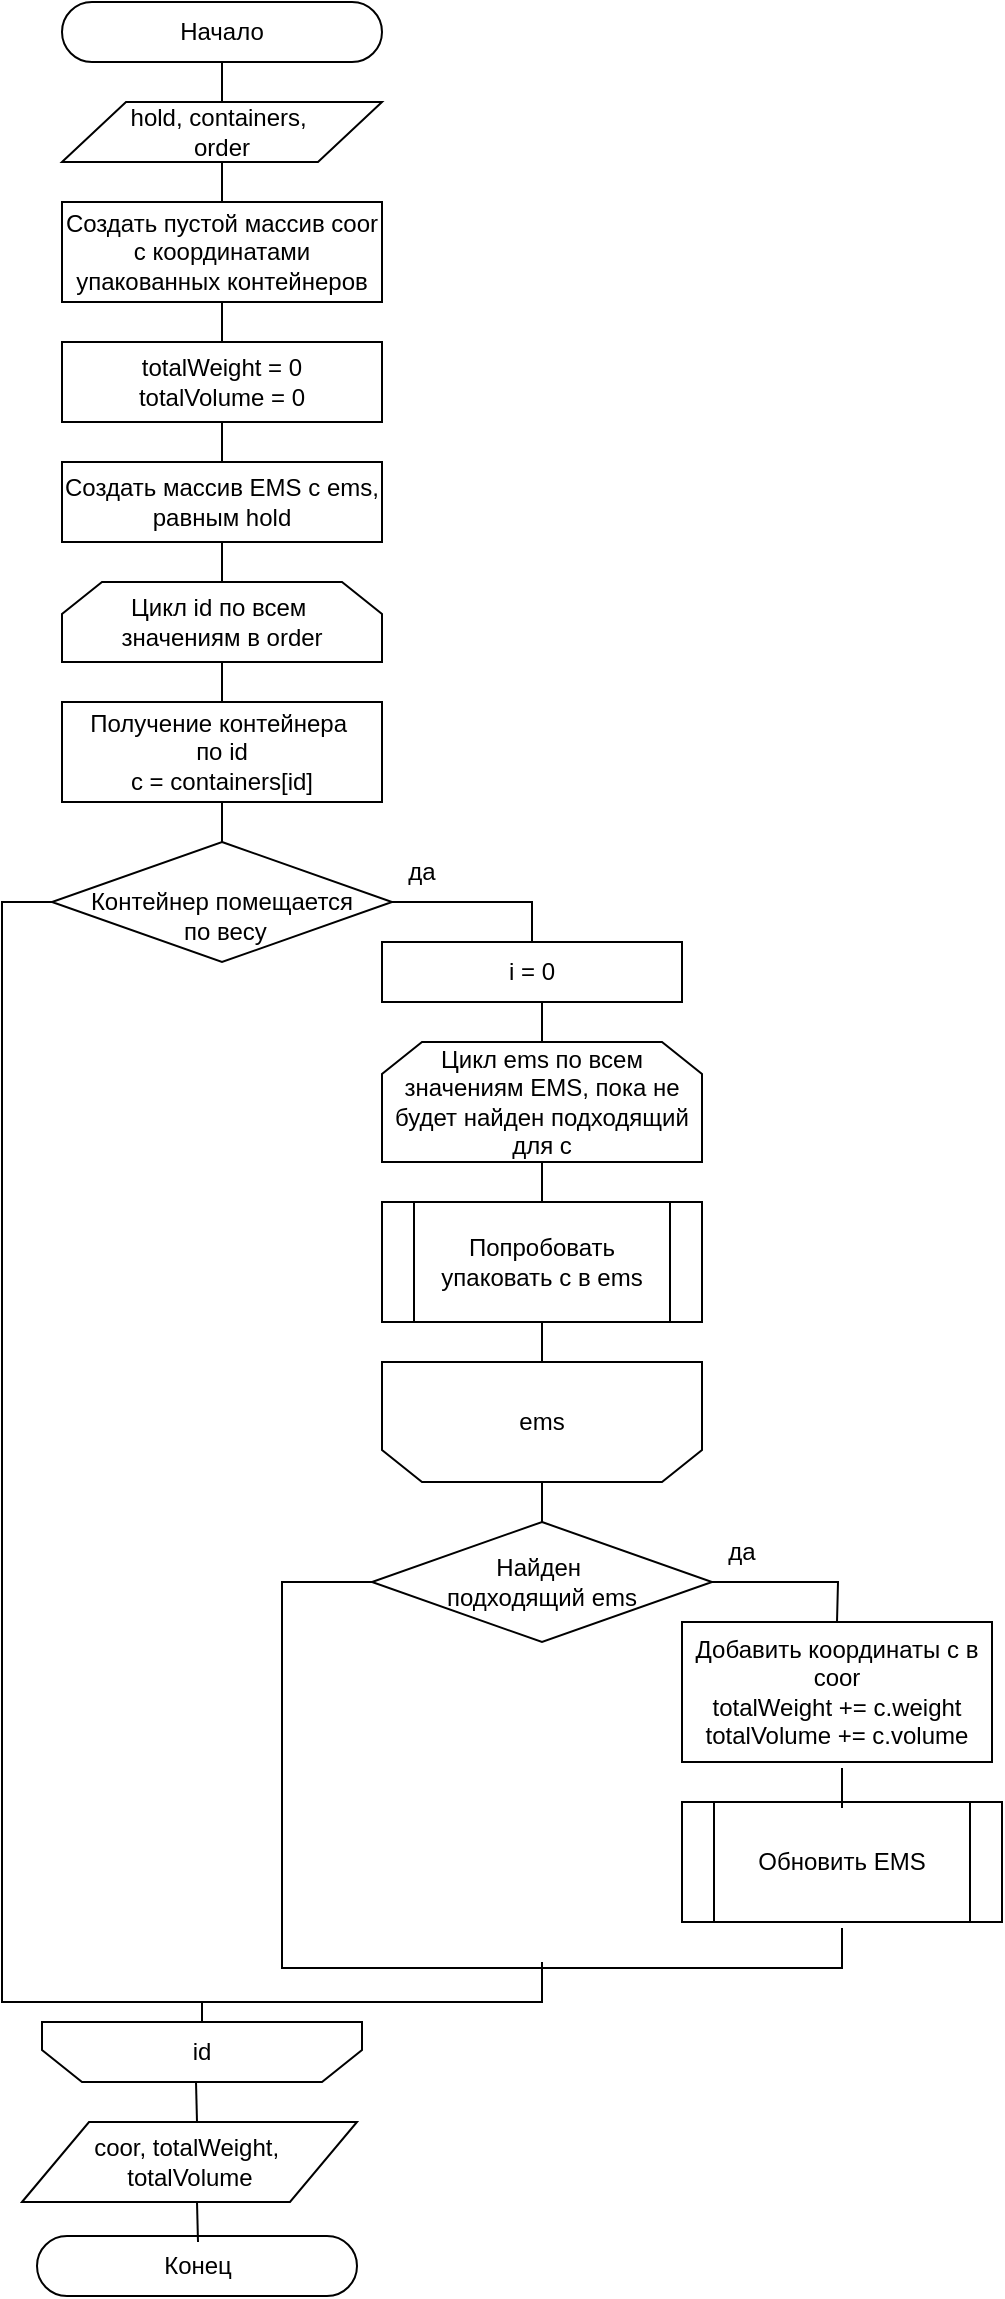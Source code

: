<mxfile version="27.0.9">
  <diagram name="Страница — 1" id="oIGkv35JSirXxDSVPZw_">
    <mxGraphModel dx="969" dy="-1757" grid="1" gridSize="10" guides="1" tooltips="1" connect="1" arrows="1" fold="1" page="1" pageScale="1" pageWidth="827" pageHeight="1169" math="0" shadow="0">
      <root>
        <mxCell id="0" />
        <mxCell id="1" parent="0" />
        <mxCell id="ZmkryA6pYVP38JDTjNkh-165" value="Начало" style="html=1;dashed=0;whiteSpace=wrap;shape=mxgraph.dfd.start" vertex="1" parent="1">
          <mxGeometry x="340" y="2390" width="160" height="30" as="geometry" />
        </mxCell>
        <mxCell id="ZmkryA6pYVP38JDTjNkh-166" value="hold, containers,&amp;nbsp;&lt;div&gt;order&lt;/div&gt;" style="shape=parallelogram;perimeter=parallelogramPerimeter;whiteSpace=wrap;html=1;dashed=0;" vertex="1" parent="1">
          <mxGeometry x="340" y="2440" width="160" height="30" as="geometry" />
        </mxCell>
        <mxCell id="ZmkryA6pYVP38JDTjNkh-167" value="" style="endArrow=none;html=1;rounded=0;entryX=0.5;entryY=0.5;entryDx=0;entryDy=15;entryPerimeter=0;exitX=0.5;exitY=0;exitDx=0;exitDy=0;" edge="1" parent="1" source="ZmkryA6pYVP38JDTjNkh-166" target="ZmkryA6pYVP38JDTjNkh-165">
          <mxGeometry width="50" height="50" relative="1" as="geometry">
            <mxPoint x="440" y="2540" as="sourcePoint" />
            <mxPoint x="490" y="2490" as="targetPoint" />
          </mxGeometry>
        </mxCell>
        <mxCell id="ZmkryA6pYVP38JDTjNkh-168" value="" style="endArrow=none;html=1;rounded=0;entryX=0.5;entryY=0.5;entryDx=0;entryDy=15;entryPerimeter=0;exitX=0.5;exitY=0;exitDx=0;exitDy=0;" edge="1" parent="1">
          <mxGeometry width="50" height="50" relative="1" as="geometry">
            <mxPoint x="420" y="2520" as="sourcePoint" />
            <mxPoint x="419.5" y="2490" as="targetPoint" />
          </mxGeometry>
        </mxCell>
        <mxCell id="ZmkryA6pYVP38JDTjNkh-169" value="Создать пустой массив coor с координатами упакованных контейнеров" style="rounded=0;whiteSpace=wrap;html=1;" vertex="1" parent="1">
          <mxGeometry x="340" y="2490" width="160" height="50" as="geometry" />
        </mxCell>
        <mxCell id="ZmkryA6pYVP38JDTjNkh-170" value="totalWeight = 0&lt;div&gt;totalVolume = 0&lt;/div&gt;" style="rounded=0;whiteSpace=wrap;html=1;" vertex="1" parent="1">
          <mxGeometry x="340" y="2560" width="160" height="40" as="geometry" />
        </mxCell>
        <mxCell id="ZmkryA6pYVP38JDTjNkh-171" value="Создать массив EMS с ems, равным hold" style="rounded=0;whiteSpace=wrap;html=1;" vertex="1" parent="1">
          <mxGeometry x="340" y="2620" width="160" height="40" as="geometry" />
        </mxCell>
        <mxCell id="ZmkryA6pYVP38JDTjNkh-172" value="Цикл id по всем&amp;nbsp;&lt;div&gt;значениям в order&lt;/div&gt;" style="shape=loopLimit;whiteSpace=wrap;html=1;" vertex="1" parent="1">
          <mxGeometry x="340" y="2680" width="160" height="40" as="geometry" />
        </mxCell>
        <mxCell id="ZmkryA6pYVP38JDTjNkh-173" value="Получение контейнера&amp;nbsp;&lt;div&gt;по id&lt;div&gt;c = containers[id]&lt;/div&gt;&lt;/div&gt;" style="rounded=0;whiteSpace=wrap;html=1;" vertex="1" parent="1">
          <mxGeometry x="340" y="2740" width="160" height="50" as="geometry" />
        </mxCell>
        <mxCell id="ZmkryA6pYVP38JDTjNkh-174" value="&lt;div&gt;&lt;br&gt;&lt;/div&gt;Контейнер помещается&lt;div&gt;&amp;nbsp;по весу&lt;/div&gt;" style="rhombus;whiteSpace=wrap;html=1;" vertex="1" parent="1">
          <mxGeometry x="335" y="2810" width="170" height="60" as="geometry" />
        </mxCell>
        <mxCell id="ZmkryA6pYVP38JDTjNkh-175" value="i = 0" style="rounded=0;whiteSpace=wrap;html=1;" vertex="1" parent="1">
          <mxGeometry x="500" y="2860" width="150" height="30" as="geometry" />
        </mxCell>
        <mxCell id="ZmkryA6pYVP38JDTjNkh-176" value="" style="endArrow=none;html=1;rounded=0;entryX=1;entryY=0.5;entryDx=0;entryDy=0;exitX=0.5;exitY=0;exitDx=0;exitDy=0;" edge="1" parent="1" source="ZmkryA6pYVP38JDTjNkh-175">
          <mxGeometry width="50" height="50" relative="1" as="geometry">
            <mxPoint x="395" y="3010" as="sourcePoint" />
            <mxPoint x="505" y="2840" as="targetPoint" />
            <Array as="points">
              <mxPoint x="575" y="2840" />
              <mxPoint x="505" y="2840" />
            </Array>
          </mxGeometry>
        </mxCell>
        <mxCell id="ZmkryA6pYVP38JDTjNkh-177" value="да" style="text;html=1;align=center;verticalAlign=middle;whiteSpace=wrap;rounded=0;" vertex="1" parent="1">
          <mxGeometry x="490" y="2810" width="60" height="30" as="geometry" />
        </mxCell>
        <mxCell id="ZmkryA6pYVP38JDTjNkh-178" value="Цикл ems по всем значениям EMS, пока не будет найден подходящий для c" style="shape=loopLimit;whiteSpace=wrap;html=1;" vertex="1" parent="1">
          <mxGeometry x="500" y="2910" width="160" height="60" as="geometry" />
        </mxCell>
        <mxCell id="ZmkryA6pYVP38JDTjNkh-180" value="Попробовать упаковать c в ems" style="shape=process;whiteSpace=wrap;html=1;backgroundOutline=1;" vertex="1" parent="1">
          <mxGeometry x="500" y="2990" width="160" height="60" as="geometry" />
        </mxCell>
        <mxCell id="ZmkryA6pYVP38JDTjNkh-181" value="ems" style="shape=loopLimit;whiteSpace=wrap;html=1;direction=west;" vertex="1" parent="1">
          <mxGeometry x="500" y="3070" width="160" height="60" as="geometry" />
        </mxCell>
        <mxCell id="ZmkryA6pYVP38JDTjNkh-182" value="Найден&amp;nbsp;&lt;div&gt;подходящий ems&lt;/div&gt;" style="rhombus;whiteSpace=wrap;html=1;" vertex="1" parent="1">
          <mxGeometry x="495" y="3150" width="170" height="60" as="geometry" />
        </mxCell>
        <mxCell id="ZmkryA6pYVP38JDTjNkh-183" value="Добавить координаты c в coor&lt;div&gt;totalWeight += c.weight&lt;/div&gt;&lt;div&gt;totalVolume += c.volume&lt;/div&gt;" style="rounded=0;whiteSpace=wrap;html=1;" vertex="1" parent="1">
          <mxGeometry x="650" y="3200" width="155" height="70" as="geometry" />
        </mxCell>
        <mxCell id="ZmkryA6pYVP38JDTjNkh-184" value="" style="endArrow=none;html=1;rounded=0;entryX=1;entryY=0.5;entryDx=0;entryDy=0;exitX=0.5;exitY=0;exitDx=0;exitDy=0;" edge="1" parent="1" source="ZmkryA6pYVP38JDTjNkh-183">
          <mxGeometry width="50" height="50" relative="1" as="geometry">
            <mxPoint x="555" y="3350" as="sourcePoint" />
            <mxPoint x="665" y="3180" as="targetPoint" />
            <Array as="points">
              <mxPoint x="728" y="3180" />
              <mxPoint x="665" y="3180" />
            </Array>
          </mxGeometry>
        </mxCell>
        <mxCell id="ZmkryA6pYVP38JDTjNkh-185" value="да" style="text;html=1;align=center;verticalAlign=middle;whiteSpace=wrap;rounded=0;" vertex="1" parent="1">
          <mxGeometry x="650" y="3150" width="60" height="30" as="geometry" />
        </mxCell>
        <mxCell id="ZmkryA6pYVP38JDTjNkh-186" value="Обновить EMS" style="shape=process;whiteSpace=wrap;html=1;backgroundOutline=1;" vertex="1" parent="1">
          <mxGeometry x="650" y="3290" width="160" height="60" as="geometry" />
        </mxCell>
        <mxCell id="ZmkryA6pYVP38JDTjNkh-189" value="" style="endArrow=none;html=1;rounded=0;entryX=0;entryY=0.5;entryDx=0;entryDy=0;" edge="1" parent="1" target="ZmkryA6pYVP38JDTjNkh-182">
          <mxGeometry width="50" height="50" relative="1" as="geometry">
            <mxPoint x="590" y="3373" as="sourcePoint" />
            <mxPoint x="490" y="3180" as="targetPoint" />
            <Array as="points">
              <mxPoint x="450" y="3373" />
              <mxPoint x="450" y="3180" />
            </Array>
          </mxGeometry>
        </mxCell>
        <mxCell id="ZmkryA6pYVP38JDTjNkh-190" value="" style="endArrow=none;html=1;rounded=0;entryX=0.5;entryY=0.5;entryDx=0;entryDy=15;entryPerimeter=0;exitX=0.5;exitY=0;exitDx=0;exitDy=0;" edge="1" parent="1">
          <mxGeometry width="50" height="50" relative="1" as="geometry">
            <mxPoint x="730" y="3293" as="sourcePoint" />
            <mxPoint x="730" y="3273" as="targetPoint" />
          </mxGeometry>
        </mxCell>
        <mxCell id="ZmkryA6pYVP38JDTjNkh-191" value="" style="endArrow=none;html=1;rounded=0;entryX=0.5;entryY=0.5;entryDx=0;entryDy=15;entryPerimeter=0;" edge="1" parent="1">
          <mxGeometry width="50" height="50" relative="1" as="geometry">
            <mxPoint x="590" y="3373" as="sourcePoint" />
            <mxPoint x="730" y="3353" as="targetPoint" />
            <Array as="points">
              <mxPoint x="730" y="3373" />
            </Array>
          </mxGeometry>
        </mxCell>
        <mxCell id="ZmkryA6pYVP38JDTjNkh-192" value="id" style="shape=loopLimit;whiteSpace=wrap;html=1;direction=west;" vertex="1" parent="1">
          <mxGeometry x="330" y="3400" width="160" height="30" as="geometry" />
        </mxCell>
        <mxCell id="ZmkryA6pYVP38JDTjNkh-193" value="" style="endArrow=none;html=1;rounded=0;entryX=0.5;entryY=0.5;entryDx=0;entryDy=15;entryPerimeter=0;exitX=0.5;exitY=0;exitDx=0;exitDy=0;" edge="1" parent="1">
          <mxGeometry width="50" height="50" relative="1" as="geometry">
            <mxPoint x="580" y="3150" as="sourcePoint" />
            <mxPoint x="580" y="3130" as="targetPoint" />
          </mxGeometry>
        </mxCell>
        <mxCell id="ZmkryA6pYVP38JDTjNkh-194" value="" style="endArrow=none;html=1;rounded=0;entryX=0.5;entryY=0.5;entryDx=0;entryDy=15;entryPerimeter=0;exitX=0.5;exitY=0;exitDx=0;exitDy=0;" edge="1" parent="1">
          <mxGeometry width="50" height="50" relative="1" as="geometry">
            <mxPoint x="580" y="3070" as="sourcePoint" />
            <mxPoint x="580" y="3050" as="targetPoint" />
          </mxGeometry>
        </mxCell>
        <mxCell id="ZmkryA6pYVP38JDTjNkh-195" value="" style="endArrow=none;html=1;rounded=0;entryX=0.5;entryY=0.5;entryDx=0;entryDy=15;entryPerimeter=0;exitX=0.5;exitY=0;exitDx=0;exitDy=0;" edge="1" parent="1">
          <mxGeometry width="50" height="50" relative="1" as="geometry">
            <mxPoint x="580" y="2990" as="sourcePoint" />
            <mxPoint x="580" y="2970" as="targetPoint" />
          </mxGeometry>
        </mxCell>
        <mxCell id="ZmkryA6pYVP38JDTjNkh-196" value="" style="endArrow=none;html=1;rounded=0;entryX=0.5;entryY=0.5;entryDx=0;entryDy=15;entryPerimeter=0;exitX=0.5;exitY=0;exitDx=0;exitDy=0;" edge="1" parent="1">
          <mxGeometry width="50" height="50" relative="1" as="geometry">
            <mxPoint x="580" y="2910" as="sourcePoint" />
            <mxPoint x="580" y="2890" as="targetPoint" />
          </mxGeometry>
        </mxCell>
        <mxCell id="ZmkryA6pYVP38JDTjNkh-197" value="" style="endArrow=none;html=1;rounded=0;entryX=0.5;entryY=0.5;entryDx=0;entryDy=15;entryPerimeter=0;exitX=0.5;exitY=0;exitDx=0;exitDy=0;" edge="1" parent="1">
          <mxGeometry width="50" height="50" relative="1" as="geometry">
            <mxPoint x="420" y="2810" as="sourcePoint" />
            <mxPoint x="420" y="2790" as="targetPoint" />
          </mxGeometry>
        </mxCell>
        <mxCell id="ZmkryA6pYVP38JDTjNkh-198" value="" style="endArrow=none;html=1;rounded=0;entryX=0.5;entryY=0.5;entryDx=0;entryDy=15;entryPerimeter=0;exitX=0.5;exitY=0;exitDx=0;exitDy=0;" edge="1" parent="1">
          <mxGeometry width="50" height="50" relative="1" as="geometry">
            <mxPoint x="420" y="2740" as="sourcePoint" />
            <mxPoint x="420" y="2720" as="targetPoint" />
          </mxGeometry>
        </mxCell>
        <mxCell id="ZmkryA6pYVP38JDTjNkh-199" value="" style="endArrow=none;html=1;rounded=0;entryX=0.5;entryY=0.5;entryDx=0;entryDy=15;entryPerimeter=0;exitX=0.5;exitY=0;exitDx=0;exitDy=0;" edge="1" parent="1">
          <mxGeometry width="50" height="50" relative="1" as="geometry">
            <mxPoint x="420" y="2680" as="sourcePoint" />
            <mxPoint x="420" y="2660" as="targetPoint" />
          </mxGeometry>
        </mxCell>
        <mxCell id="ZmkryA6pYVP38JDTjNkh-200" value="" style="endArrow=none;html=1;rounded=0;entryX=0.5;entryY=0.5;entryDx=0;entryDy=15;entryPerimeter=0;exitX=0.5;exitY=0;exitDx=0;exitDy=0;" edge="1" parent="1">
          <mxGeometry width="50" height="50" relative="1" as="geometry">
            <mxPoint x="420" y="2620" as="sourcePoint" />
            <mxPoint x="420" y="2600" as="targetPoint" />
          </mxGeometry>
        </mxCell>
        <mxCell id="ZmkryA6pYVP38JDTjNkh-201" value="" style="endArrow=none;html=1;rounded=0;entryX=0.5;entryY=0.5;entryDx=0;entryDy=15;entryPerimeter=0;exitX=0.5;exitY=0;exitDx=0;exitDy=0;" edge="1" parent="1">
          <mxGeometry width="50" height="50" relative="1" as="geometry">
            <mxPoint x="420" y="2560" as="sourcePoint" />
            <mxPoint x="420" y="2540" as="targetPoint" />
          </mxGeometry>
        </mxCell>
        <mxCell id="ZmkryA6pYVP38JDTjNkh-202" value="" style="endArrow=none;html=1;rounded=0;entryX=0.5;entryY=0.5;entryDx=0;entryDy=15;entryPerimeter=0;exitX=0.5;exitY=0;exitDx=0;exitDy=0;" edge="1" parent="1">
          <mxGeometry width="50" height="50" relative="1" as="geometry">
            <mxPoint x="420" y="2490" as="sourcePoint" />
            <mxPoint x="420" y="2470" as="targetPoint" />
          </mxGeometry>
        </mxCell>
        <mxCell id="ZmkryA6pYVP38JDTjNkh-204" value="" style="endArrow=none;html=1;rounded=0;entryX=0;entryY=0.5;entryDx=0;entryDy=0;exitX=0.5;exitY=1;exitDx=0;exitDy=0;" edge="1" parent="1" source="ZmkryA6pYVP38JDTjNkh-192" target="ZmkryA6pYVP38JDTjNkh-174">
          <mxGeometry width="50" height="50" relative="1" as="geometry">
            <mxPoint x="310" y="3390" as="sourcePoint" />
            <mxPoint x="310" y="3010" as="targetPoint" />
            <Array as="points">
              <mxPoint x="410" y="3390" />
              <mxPoint x="310" y="3390" />
              <mxPoint x="310" y="2840" />
            </Array>
          </mxGeometry>
        </mxCell>
        <mxCell id="ZmkryA6pYVP38JDTjNkh-205" value="" style="endArrow=none;html=1;rounded=0;" edge="1" parent="1">
          <mxGeometry width="50" height="50" relative="1" as="geometry">
            <mxPoint x="410" y="3390" as="sourcePoint" />
            <mxPoint x="580" y="3370" as="targetPoint" />
            <Array as="points">
              <mxPoint x="580" y="3390" />
            </Array>
          </mxGeometry>
        </mxCell>
        <mxCell id="ZmkryA6pYVP38JDTjNkh-206" value="coor, totalWeight,&amp;nbsp;&lt;div&gt;totalVolume&lt;/div&gt;" style="shape=parallelogram;perimeter=parallelogramPerimeter;whiteSpace=wrap;html=1;dashed=0;" vertex="1" parent="1">
          <mxGeometry x="320" y="3450" width="167.5" height="40" as="geometry" />
        </mxCell>
        <mxCell id="ZmkryA6pYVP38JDTjNkh-207" value="Конец" style="html=1;dashed=0;whiteSpace=wrap;shape=mxgraph.dfd.start" vertex="1" parent="1">
          <mxGeometry x="327.5" y="3507" width="160" height="30" as="geometry" />
        </mxCell>
        <mxCell id="ZmkryA6pYVP38JDTjNkh-208" value="" style="endArrow=none;html=1;rounded=0;entryX=0.5;entryY=0.5;entryDx=0;entryDy=15;entryPerimeter=0;" edge="1" parent="1">
          <mxGeometry width="50" height="50" relative="1" as="geometry">
            <mxPoint x="408" y="3510" as="sourcePoint" />
            <mxPoint x="407.5" y="3490" as="targetPoint" />
          </mxGeometry>
        </mxCell>
        <mxCell id="ZmkryA6pYVP38JDTjNkh-209" value="" style="endArrow=none;html=1;rounded=0;entryX=0.5;entryY=0.5;entryDx=0;entryDy=15;entryPerimeter=0;" edge="1" parent="1">
          <mxGeometry width="50" height="50" relative="1" as="geometry">
            <mxPoint x="407.5" y="3450" as="sourcePoint" />
            <mxPoint x="407" y="3430" as="targetPoint" />
          </mxGeometry>
        </mxCell>
      </root>
    </mxGraphModel>
  </diagram>
</mxfile>
